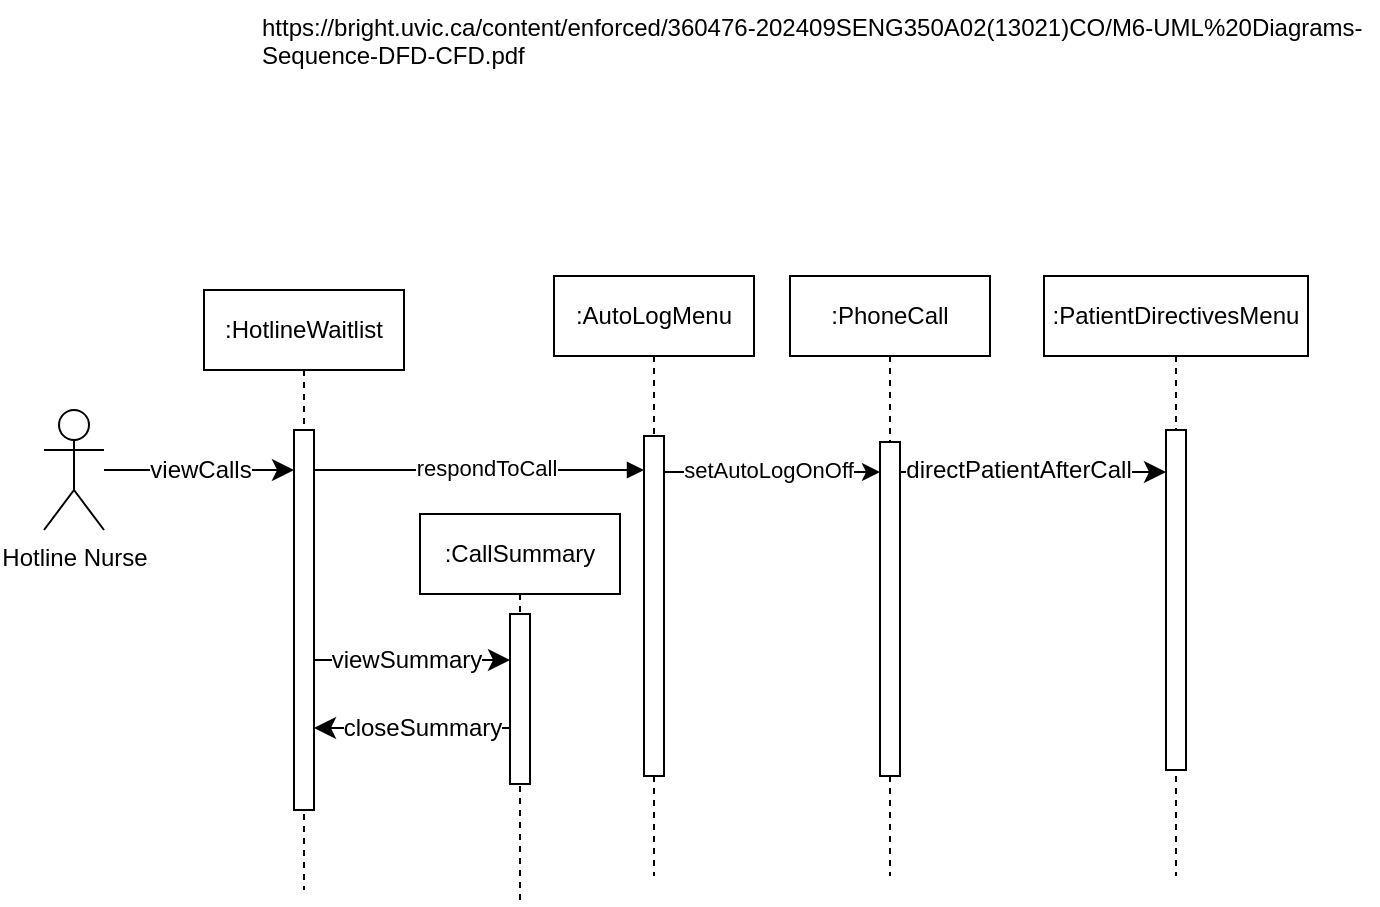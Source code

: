 <mxfile version="24.7.17">
  <diagram name="Page-1" id="2YBvvXClWsGukQMizWep">
    <mxGraphModel dx="823" dy="1628" grid="0" gridSize="10" guides="1" tooltips="1" connect="1" arrows="1" fold="1" page="1" pageScale="1" pageWidth="850" pageHeight="1100" background="#ffffff" math="0" shadow="0">
      <root>
        <mxCell id="0" />
        <mxCell id="1" parent="0" />
        <mxCell id="RHNPkDgYrurRSabkHHdY-1" value=":CallSummary" style="shape=umlLifeline;perimeter=lifelinePerimeter;whiteSpace=wrap;html=1;container=0;dropTarget=0;collapsible=0;recursiveResize=0;outlineConnect=0;portConstraint=eastwest;newEdgeStyle={&quot;edgeStyle&quot;:&quot;elbowEdgeStyle&quot;,&quot;elbow&quot;:&quot;vertical&quot;,&quot;curved&quot;:0,&quot;rounded&quot;:0};" parent="1" vertex="1">
          <mxGeometry x="298" y="152" width="100" height="195" as="geometry" />
        </mxCell>
        <mxCell id="RHNPkDgYrurRSabkHHdY-2" value="" style="html=1;points=[];perimeter=orthogonalPerimeter;outlineConnect=0;targetShapes=umlLifeline;portConstraint=eastwest;newEdgeStyle={&quot;edgeStyle&quot;:&quot;elbowEdgeStyle&quot;,&quot;elbow&quot;:&quot;vertical&quot;,&quot;curved&quot;:0,&quot;rounded&quot;:0};" parent="RHNPkDgYrurRSabkHHdY-1" vertex="1">
          <mxGeometry x="45" y="50" width="10" height="85" as="geometry" />
        </mxCell>
        <mxCell id="aM9ryv3xv72pqoxQDRHE-1" value=":HotlineWaitlist" style="shape=umlLifeline;perimeter=lifelinePerimeter;whiteSpace=wrap;html=1;container=0;dropTarget=0;collapsible=0;recursiveResize=0;outlineConnect=0;portConstraint=eastwest;newEdgeStyle={&quot;edgeStyle&quot;:&quot;elbowEdgeStyle&quot;,&quot;elbow&quot;:&quot;vertical&quot;,&quot;curved&quot;:0,&quot;rounded&quot;:0};" parent="1" vertex="1">
          <mxGeometry x="190" y="40" width="100" height="300" as="geometry" />
        </mxCell>
        <mxCell id="aM9ryv3xv72pqoxQDRHE-2" value="" style="html=1;points=[];perimeter=orthogonalPerimeter;outlineConnect=0;targetShapes=umlLifeline;portConstraint=eastwest;newEdgeStyle={&quot;edgeStyle&quot;:&quot;elbowEdgeStyle&quot;,&quot;elbow&quot;:&quot;vertical&quot;,&quot;curved&quot;:0,&quot;rounded&quot;:0};" parent="aM9ryv3xv72pqoxQDRHE-1" vertex="1">
          <mxGeometry x="45" y="70" width="10" height="190" as="geometry" />
        </mxCell>
        <mxCell id="aM9ryv3xv72pqoxQDRHE-5" value=":AutoLogMenu" style="shape=umlLifeline;perimeter=lifelinePerimeter;whiteSpace=wrap;html=1;container=0;dropTarget=0;collapsible=0;recursiveResize=0;outlineConnect=0;portConstraint=eastwest;newEdgeStyle={&quot;edgeStyle&quot;:&quot;elbowEdgeStyle&quot;,&quot;elbow&quot;:&quot;vertical&quot;,&quot;curved&quot;:0,&quot;rounded&quot;:0};" parent="1" vertex="1">
          <mxGeometry x="365" y="33" width="100" height="300" as="geometry" />
        </mxCell>
        <mxCell id="aM9ryv3xv72pqoxQDRHE-6" value="" style="html=1;points=[];perimeter=orthogonalPerimeter;outlineConnect=0;targetShapes=umlLifeline;portConstraint=eastwest;newEdgeStyle={&quot;edgeStyle&quot;:&quot;elbowEdgeStyle&quot;,&quot;elbow&quot;:&quot;vertical&quot;,&quot;curved&quot;:0,&quot;rounded&quot;:0};" parent="aM9ryv3xv72pqoxQDRHE-5" vertex="1">
          <mxGeometry x="45" y="80" width="10" height="170" as="geometry" />
        </mxCell>
        <mxCell id="aM9ryv3xv72pqoxQDRHE-7" value="respondToCall" style="html=1;verticalAlign=bottom;endArrow=block;edgeStyle=elbowEdgeStyle;elbow=vertical;curved=0;rounded=0;" parent="1" source="aM9ryv3xv72pqoxQDRHE-2" target="aM9ryv3xv72pqoxQDRHE-6" edge="1">
          <mxGeometry x="0.042" y="-8" relative="1" as="geometry">
            <mxPoint x="273" y="140" as="sourcePoint" />
            <Array as="points">
              <mxPoint x="258" y="130" />
            </Array>
            <mxPoint as="offset" />
          </mxGeometry>
        </mxCell>
        <mxCell id="i3M_OFwmckyPAahh1EgH-1" value="viewCalls" style="edgeStyle=none;curved=1;rounded=0;orthogonalLoop=1;jettySize=auto;html=1;fontSize=12;startSize=8;endSize=8;" parent="1" source="Z-BcCN-S7nezpBg1_b4o-1" target="aM9ryv3xv72pqoxQDRHE-2" edge="1">
          <mxGeometry x="-0.001" relative="1" as="geometry">
            <mxPoint as="offset" />
          </mxGeometry>
        </mxCell>
        <mxCell id="Z-BcCN-S7nezpBg1_b4o-1" value="Hotline Nurse" style="shape=umlActor;verticalLabelPosition=bottom;verticalAlign=top;html=1;outlineConnect=0;" parent="1" vertex="1">
          <mxGeometry x="110" y="100" width="30" height="60" as="geometry" />
        </mxCell>
        <UserObject label="https://bright.uvic.ca/content/enforced/360476-202409SENG350A02(13021)CO/M6-UML%20Diagrams-Sequence-DFD-CFD.pdf" link="https://bright.uvic.ca/content/enforced/360476-202409SENG350A02(13021)CO/M6-UML%20Diagrams-Sequence-DFD-CFD.pdf" id="Z-BcCN-S7nezpBg1_b4o-2">
          <mxCell style="text;whiteSpace=wrap;" parent="1" vertex="1">
            <mxGeometry x="217" y="-105" width="560" height="50" as="geometry" />
          </mxCell>
        </UserObject>
        <mxCell id="RHNPkDgYrurRSabkHHdY-13" style="edgeStyle=elbowEdgeStyle;curved=0;rounded=0;orthogonalLoop=1;jettySize=auto;html=1;elbow=horizontal;fontSize=12;startSize=8;endSize=8;" parent="1" source="aM9ryv3xv72pqoxQDRHE-2" target="RHNPkDgYrurRSabkHHdY-2" edge="1">
          <mxGeometry relative="1" as="geometry">
            <Array as="points">
              <mxPoint x="300" y="225" />
            </Array>
          </mxGeometry>
        </mxCell>
        <mxCell id="RHNPkDgYrurRSabkHHdY-14" value="viewSummary" style="edgeLabel;html=1;align=center;verticalAlign=middle;resizable=0;points=[];fontSize=12;" parent="RHNPkDgYrurRSabkHHdY-13" vertex="1" connectable="0">
          <mxGeometry x="0.09" y="-1" relative="1" as="geometry">
            <mxPoint x="-8" y="-1" as="offset" />
          </mxGeometry>
        </mxCell>
        <mxCell id="RHNPkDgYrurRSabkHHdY-15" style="edgeStyle=elbowEdgeStyle;curved=0;rounded=0;orthogonalLoop=1;jettySize=auto;html=1;elbow=horizontal;fontSize=12;startSize=8;endSize=8;" parent="1" source="RHNPkDgYrurRSabkHHdY-2" target="aM9ryv3xv72pqoxQDRHE-2" edge="1">
          <mxGeometry relative="1" as="geometry">
            <Array as="points">
              <mxPoint x="300" y="259" />
            </Array>
          </mxGeometry>
        </mxCell>
        <mxCell id="RHNPkDgYrurRSabkHHdY-16" value="closeSummary" style="edgeLabel;html=1;align=center;verticalAlign=middle;resizable=0;points=[];fontSize=12;" parent="RHNPkDgYrurRSabkHHdY-15" vertex="1" connectable="0">
          <mxGeometry x="-0.096" relative="1" as="geometry">
            <mxPoint as="offset" />
          </mxGeometry>
        </mxCell>
        <mxCell id="RHNPkDgYrurRSabkHHdY-17" value=":PhoneCall" style="shape=umlLifeline;perimeter=lifelinePerimeter;whiteSpace=wrap;html=1;container=0;dropTarget=0;collapsible=0;recursiveResize=0;outlineConnect=0;portConstraint=eastwest;newEdgeStyle={&quot;edgeStyle&quot;:&quot;elbowEdgeStyle&quot;,&quot;elbow&quot;:&quot;vertical&quot;,&quot;curved&quot;:0,&quot;rounded&quot;:0};" parent="1" vertex="1">
          <mxGeometry x="483" y="33" width="100" height="300" as="geometry" />
        </mxCell>
        <mxCell id="RHNPkDgYrurRSabkHHdY-18" value="" style="html=1;points=[];perimeter=orthogonalPerimeter;outlineConnect=0;targetShapes=umlLifeline;portConstraint=eastwest;newEdgeStyle={&quot;edgeStyle&quot;:&quot;elbowEdgeStyle&quot;,&quot;elbow&quot;:&quot;vertical&quot;,&quot;curved&quot;:0,&quot;rounded&quot;:0};" parent="RHNPkDgYrurRSabkHHdY-17" vertex="1">
          <mxGeometry x="45" y="83" width="10" height="167" as="geometry" />
        </mxCell>
        <mxCell id="7lkKRf7icMrVWCr0AJnn-1" value="" style="edgeStyle=elbowEdgeStyle;rounded=0;orthogonalLoop=1;jettySize=auto;html=1;elbow=horizontal;curved=0;" parent="1" source="aM9ryv3xv72pqoxQDRHE-6" target="RHNPkDgYrurRSabkHHdY-18" edge="1">
          <mxGeometry relative="1" as="geometry">
            <Array as="points">
              <mxPoint x="481" y="131" />
            </Array>
          </mxGeometry>
        </mxCell>
        <mxCell id="t098YgyUy23xCTBI9pAR-4" value="setAutoLogOnOff" style="edgeLabel;html=1;align=center;verticalAlign=middle;resizable=0;points=[];" parent="7lkKRf7icMrVWCr0AJnn-1" vertex="1" connectable="0">
          <mxGeometry x="-0.03" y="3" relative="1" as="geometry">
            <mxPoint x="-1" y="2" as="offset" />
          </mxGeometry>
        </mxCell>
        <mxCell id="t098YgyUy23xCTBI9pAR-2" value=":PatientDirectivesMenu" style="shape=umlLifeline;perimeter=lifelinePerimeter;whiteSpace=wrap;html=1;container=0;dropTarget=0;collapsible=0;recursiveResize=0;outlineConnect=0;portConstraint=eastwest;newEdgeStyle={&quot;edgeStyle&quot;:&quot;elbowEdgeStyle&quot;,&quot;elbow&quot;:&quot;vertical&quot;,&quot;curved&quot;:0,&quot;rounded&quot;:0};" parent="1" vertex="1">
          <mxGeometry x="610" y="33" width="132" height="300" as="geometry" />
        </mxCell>
        <mxCell id="t098YgyUy23xCTBI9pAR-3" value="" style="html=1;points=[];perimeter=orthogonalPerimeter;outlineConnect=0;targetShapes=umlLifeline;portConstraint=eastwest;newEdgeStyle={&quot;edgeStyle&quot;:&quot;elbowEdgeStyle&quot;,&quot;elbow&quot;:&quot;vertical&quot;,&quot;curved&quot;:0,&quot;rounded&quot;:0};" parent="t098YgyUy23xCTBI9pAR-2" vertex="1">
          <mxGeometry x="61" y="77" width="10" height="170" as="geometry" />
        </mxCell>
        <mxCell id="UKhoprgoljXiepMuKFjU-1" style="edgeStyle=elbowEdgeStyle;curved=0;rounded=0;orthogonalLoop=1;jettySize=auto;html=1;elbow=vertical;fontSize=12;startSize=8;endSize=8;" edge="1" parent="1" source="RHNPkDgYrurRSabkHHdY-18" target="t098YgyUy23xCTBI9pAR-3">
          <mxGeometry relative="1" as="geometry">
            <Array as="points">
              <mxPoint x="602" y="131" />
            </Array>
          </mxGeometry>
        </mxCell>
        <mxCell id="UKhoprgoljXiepMuKFjU-2" value="directPatientAfterCall" style="edgeLabel;html=1;align=center;verticalAlign=middle;resizable=0;points=[];fontSize=12;" vertex="1" connectable="0" parent="UKhoprgoljXiepMuKFjU-1">
          <mxGeometry x="-0.35" relative="1" as="geometry">
            <mxPoint x="16" y="-1" as="offset" />
          </mxGeometry>
        </mxCell>
      </root>
    </mxGraphModel>
  </diagram>
</mxfile>
